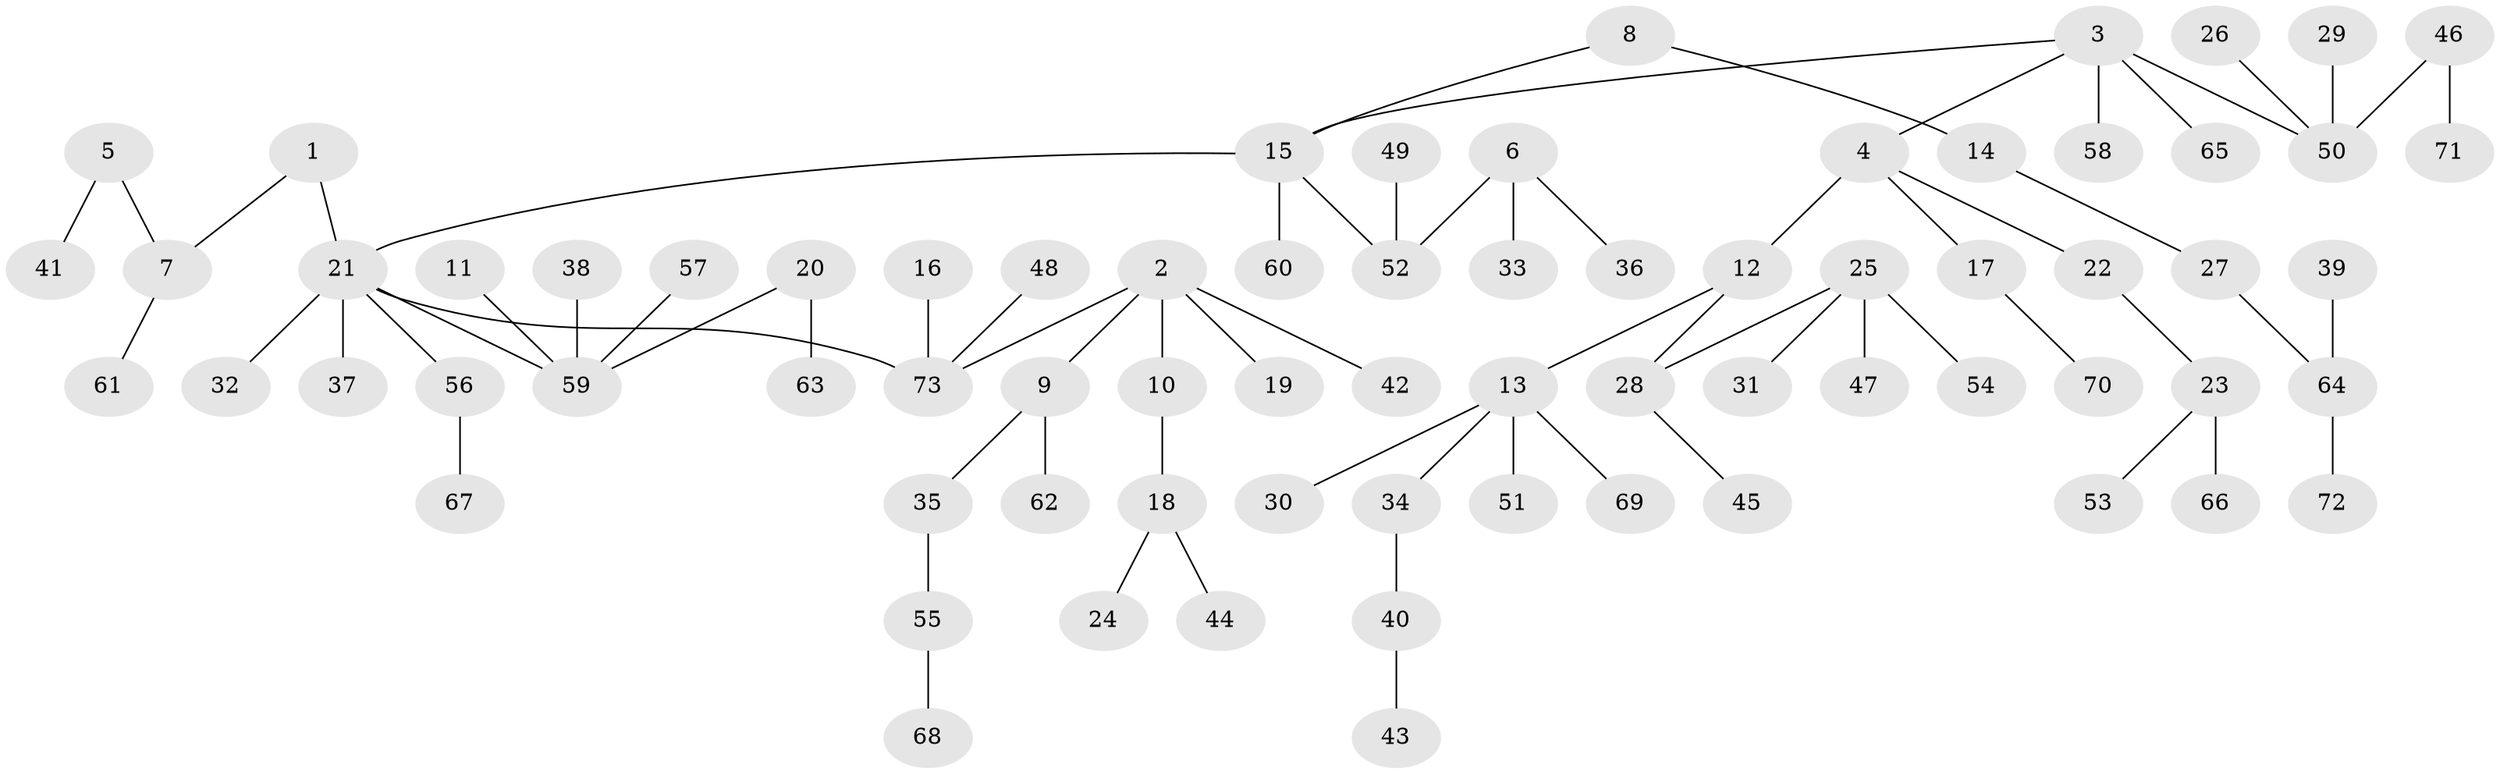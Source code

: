 // original degree distribution, {8: 0.009708737864077669, 6: 0.019417475728155338, 5: 0.05825242718446602, 2: 0.2815533980582524, 4: 0.04854368932038835, 1: 0.5048543689320388, 3: 0.07766990291262135}
// Generated by graph-tools (version 1.1) at 2025/37/03/04/25 23:37:27]
// undirected, 73 vertices, 72 edges
graph export_dot {
  node [color=gray90,style=filled];
  1;
  2;
  3;
  4;
  5;
  6;
  7;
  8;
  9;
  10;
  11;
  12;
  13;
  14;
  15;
  16;
  17;
  18;
  19;
  20;
  21;
  22;
  23;
  24;
  25;
  26;
  27;
  28;
  29;
  30;
  31;
  32;
  33;
  34;
  35;
  36;
  37;
  38;
  39;
  40;
  41;
  42;
  43;
  44;
  45;
  46;
  47;
  48;
  49;
  50;
  51;
  52;
  53;
  54;
  55;
  56;
  57;
  58;
  59;
  60;
  61;
  62;
  63;
  64;
  65;
  66;
  67;
  68;
  69;
  70;
  71;
  72;
  73;
  1 -- 7 [weight=1.0];
  1 -- 21 [weight=1.0];
  2 -- 9 [weight=1.0];
  2 -- 10 [weight=1.0];
  2 -- 19 [weight=1.0];
  2 -- 42 [weight=1.0];
  2 -- 73 [weight=1.0];
  3 -- 4 [weight=1.0];
  3 -- 15 [weight=1.0];
  3 -- 50 [weight=1.0];
  3 -- 58 [weight=1.0];
  3 -- 65 [weight=1.0];
  4 -- 12 [weight=1.0];
  4 -- 17 [weight=1.0];
  4 -- 22 [weight=1.0];
  5 -- 7 [weight=1.0];
  5 -- 41 [weight=1.0];
  6 -- 33 [weight=1.0];
  6 -- 36 [weight=1.0];
  6 -- 52 [weight=1.0];
  7 -- 61 [weight=1.0];
  8 -- 14 [weight=1.0];
  8 -- 15 [weight=1.0];
  9 -- 35 [weight=1.0];
  9 -- 62 [weight=1.0];
  10 -- 18 [weight=1.0];
  11 -- 59 [weight=1.0];
  12 -- 13 [weight=1.0];
  12 -- 28 [weight=1.0];
  13 -- 30 [weight=1.0];
  13 -- 34 [weight=1.0];
  13 -- 51 [weight=1.0];
  13 -- 69 [weight=1.0];
  14 -- 27 [weight=1.0];
  15 -- 21 [weight=1.0];
  15 -- 52 [weight=1.0];
  15 -- 60 [weight=1.0];
  16 -- 73 [weight=1.0];
  17 -- 70 [weight=1.0];
  18 -- 24 [weight=1.0];
  18 -- 44 [weight=1.0];
  20 -- 59 [weight=1.0];
  20 -- 63 [weight=1.0];
  21 -- 32 [weight=1.0];
  21 -- 37 [weight=1.0];
  21 -- 56 [weight=1.0];
  21 -- 59 [weight=1.0];
  21 -- 73 [weight=1.0];
  22 -- 23 [weight=1.0];
  23 -- 53 [weight=1.0];
  23 -- 66 [weight=1.0];
  25 -- 28 [weight=1.0];
  25 -- 31 [weight=1.0];
  25 -- 47 [weight=1.0];
  25 -- 54 [weight=1.0];
  26 -- 50 [weight=1.0];
  27 -- 64 [weight=1.0];
  28 -- 45 [weight=1.0];
  29 -- 50 [weight=1.0];
  34 -- 40 [weight=1.0];
  35 -- 55 [weight=1.0];
  38 -- 59 [weight=1.0];
  39 -- 64 [weight=1.0];
  40 -- 43 [weight=1.0];
  46 -- 50 [weight=1.0];
  46 -- 71 [weight=1.0];
  48 -- 73 [weight=1.0];
  49 -- 52 [weight=1.0];
  55 -- 68 [weight=1.0];
  56 -- 67 [weight=1.0];
  57 -- 59 [weight=1.0];
  64 -- 72 [weight=1.0];
}
